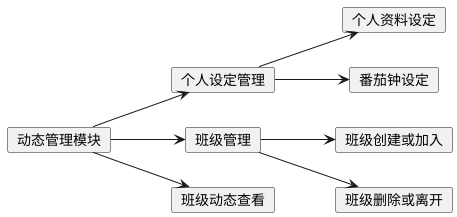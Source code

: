@startuml chap4-dynamics

left to right direction

card 动态管理模块 as sub3

card 个人设定管理 as settings
card 班级管理 as class
card 班级动态查看 as dynamics

sub3 --> settings
sub3 --> class
sub3 --> dynamics

card 个人资料设定 as profile
card 番茄钟设定 as clock

settings --> profile
settings --> clock

card 班级创建或加入 as c1
card 班级删除或离开 as c2

class --> c1
class --> c2

@enduml
